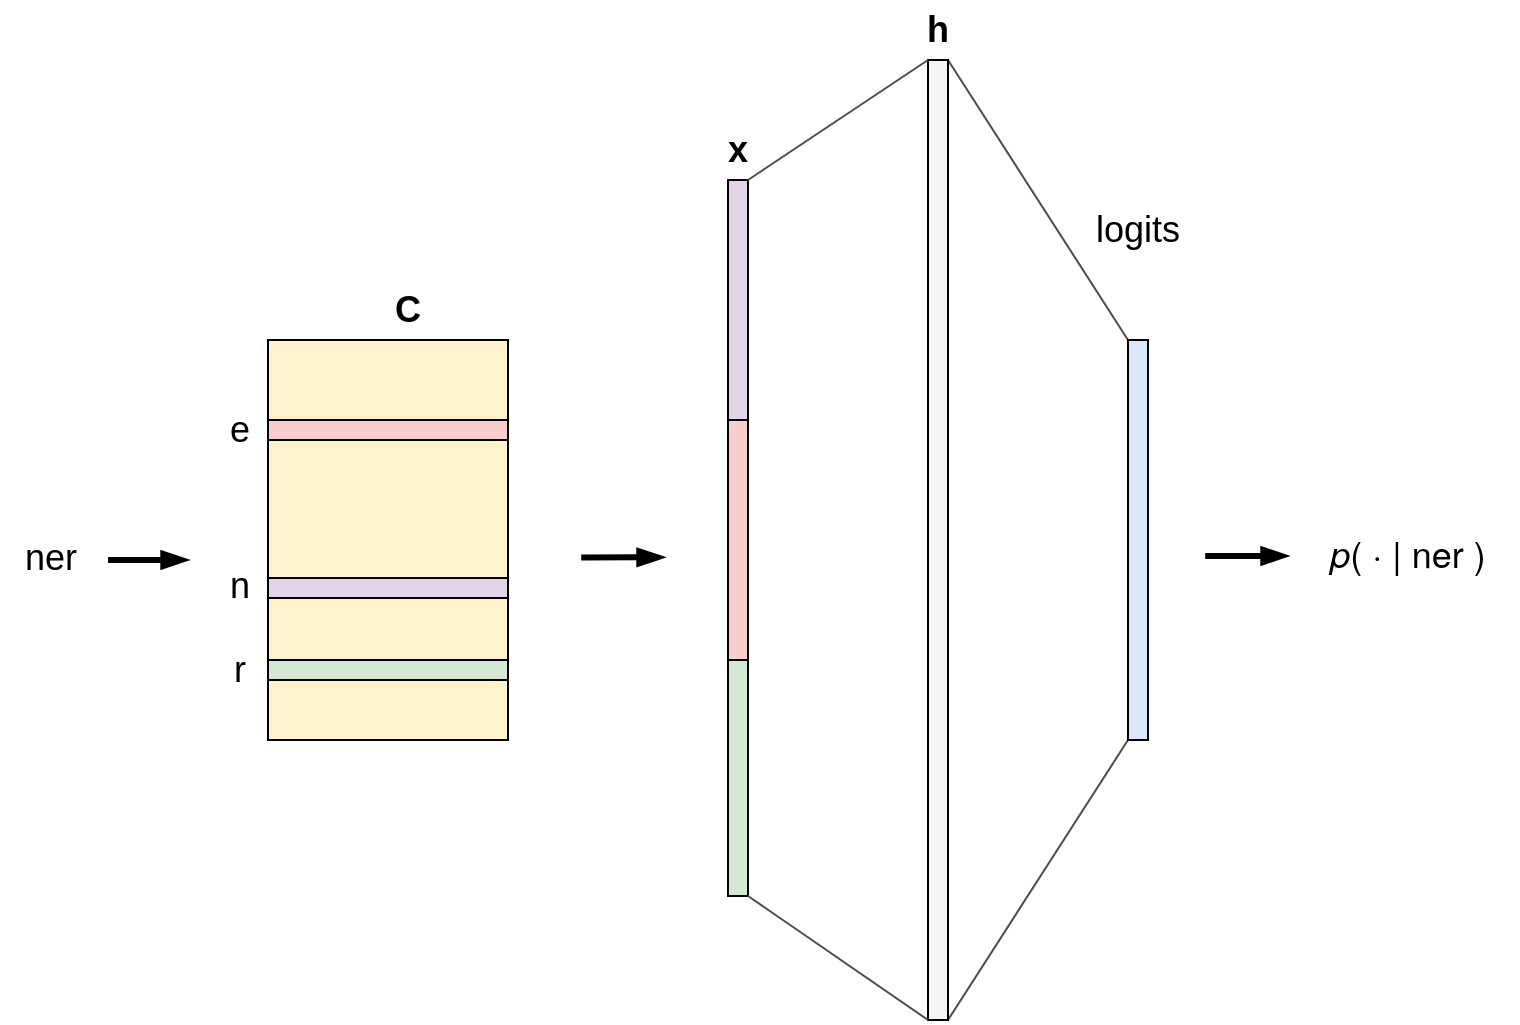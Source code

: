 <mxfile version="20.4.0" type="device"><diagram id="TEiDwd5EgyIBwivcJoIv" name="Page-1"><mxGraphModel dx="970" dy="1881" grid="1" gridSize="10" guides="1" tooltips="1" connect="1" arrows="1" fold="1" page="1" pageScale="1" pageWidth="850" pageHeight="1100" math="1" shadow="0"><root><mxCell id="0"/><mxCell id="1" parent="0"/><mxCell id="G1Df_ltzqvj3R5zMJPJ--2" value="&lt;span style=&quot;font-size: 18px;&quot;&gt;ner&lt;/span&gt;" style="text;html=1;align=center;verticalAlign=middle;resizable=0;points=[];autosize=1;strokeColor=none;fillColor=none;" parent="1" vertex="1"><mxGeometry x="116" y="249" width="50" height="40" as="geometry"/></mxCell><mxCell id="G1Df_ltzqvj3R5zMJPJ--4" value="" style="rounded=0;whiteSpace=wrap;html=1;fontSize=18;fillColor=#fff2cc;strokeColor=#000000;" parent="1" vertex="1"><mxGeometry x="250" y="160" width="120" height="200" as="geometry"/></mxCell><mxCell id="G1Df_ltzqvj3R5zMJPJ--5" value="" style="rounded=0;whiteSpace=wrap;html=1;fontSize=18;fillColor=#f8cecc;strokeColor=#000000;" parent="1" vertex="1"><mxGeometry x="250" y="200" width="120" height="10" as="geometry"/></mxCell><mxCell id="G1Df_ltzqvj3R5zMJPJ--6" value="" style="rounded=0;whiteSpace=wrap;html=1;fontSize=18;fillColor=#e1d5e7;strokeColor=#000000;" parent="1" vertex="1"><mxGeometry x="250" y="279" width="120" height="10" as="geometry"/></mxCell><mxCell id="G1Df_ltzqvj3R5zMJPJ--7" value="" style="rounded=0;whiteSpace=wrap;html=1;fontSize=18;fillColor=#d5e8d4;strokeColor=#000000;" parent="1" vertex="1"><mxGeometry x="250" y="320" width="120" height="10" as="geometry"/></mxCell><mxCell id="G1Df_ltzqvj3R5zMJPJ--11" value="e" style="text;html=1;strokeColor=none;fillColor=none;align=center;verticalAlign=middle;whiteSpace=wrap;rounded=0;fontSize=18;" parent="1" vertex="1"><mxGeometry x="206" y="190" width="60" height="30" as="geometry"/></mxCell><mxCell id="G1Df_ltzqvj3R5zMJPJ--12" value="r" style="text;html=1;strokeColor=none;fillColor=none;align=center;verticalAlign=middle;whiteSpace=wrap;rounded=0;fontSize=18;" parent="1" vertex="1"><mxGeometry x="206" y="310" width="60" height="30" as="geometry"/></mxCell><mxCell id="G1Df_ltzqvj3R5zMJPJ--13" value="n" style="text;html=1;strokeColor=none;fillColor=none;align=center;verticalAlign=middle;whiteSpace=wrap;rounded=0;fontSize=18;" parent="1" vertex="1"><mxGeometry x="206" y="268" width="60" height="30" as="geometry"/></mxCell><mxCell id="G1Df_ltzqvj3R5zMJPJ--14" value="" style="endArrow=blockThin;html=1;rounded=0;fontSize=18;endFill=1;strokeWidth=3;" parent="1" edge="1"><mxGeometry width="50" height="50" relative="1" as="geometry"><mxPoint x="170" y="270" as="sourcePoint"/><mxPoint x="210" y="270" as="targetPoint"/></mxGeometry></mxCell><mxCell id="G1Df_ltzqvj3R5zMJPJ--15" value="C" style="text;html=1;strokeColor=none;fillColor=none;align=center;verticalAlign=middle;whiteSpace=wrap;rounded=0;fontSize=18;fontStyle=1" parent="1" vertex="1"><mxGeometry x="290" y="130" width="60" height="30" as="geometry"/></mxCell><mxCell id="G1Df_ltzqvj3R5zMJPJ--16" value="" style="rounded=0;whiteSpace=wrap;html=1;fontSize=18;fillColor=#e1d5e7;strokeColor=#000000;rotation=90;" parent="1" vertex="1"><mxGeometry x="425" y="135" width="120" height="10" as="geometry"/></mxCell><mxCell id="G1Df_ltzqvj3R5zMJPJ--17" value="" style="rounded=0;whiteSpace=wrap;html=1;fontSize=18;fillColor=#d5e8d4;strokeColor=#000000;rotation=90;" parent="1" vertex="1"><mxGeometry x="425" y="373" width="120" height="10" as="geometry"/></mxCell><mxCell id="G1Df_ltzqvj3R5zMJPJ--18" value="" style="rounded=0;whiteSpace=wrap;html=1;fontSize=18;fillColor=#f8cecc;strokeColor=#000000;rotation=90;" parent="1" vertex="1"><mxGeometry x="425" y="255" width="120" height="10" as="geometry"/></mxCell><mxCell id="G1Df_ltzqvj3R5zMJPJ--20" value="x" style="text;html=1;strokeColor=none;fillColor=none;align=center;verticalAlign=middle;whiteSpace=wrap;rounded=0;fontSize=18;fontStyle=1" parent="1" vertex="1"><mxGeometry x="455" y="50" width="60" height="30" as="geometry"/></mxCell><mxCell id="G1Df_ltzqvj3R5zMJPJ--33" style="rounded=0;orthogonalLoop=1;jettySize=auto;html=1;exitX=1;exitY=1;exitDx=0;exitDy=0;entryX=0;entryY=1;entryDx=0;entryDy=0;strokeColor=#4D4D4D;strokeWidth=1;fontSize=18;endArrow=none;endFill=0;" parent="1" source="G1Df_ltzqvj3R5zMJPJ--22" target="G1Df_ltzqvj3R5zMJPJ--23" edge="1"><mxGeometry relative="1" as="geometry"/></mxCell><mxCell id="G1Df_ltzqvj3R5zMJPJ--34" style="edgeStyle=none;rounded=0;orthogonalLoop=1;jettySize=auto;html=1;exitX=1;exitY=0;exitDx=0;exitDy=0;entryX=0;entryY=0;entryDx=0;entryDy=0;strokeColor=#4D4D4D;strokeWidth=1;fontSize=18;endArrow=none;endFill=0;" parent="1" source="G1Df_ltzqvj3R5zMJPJ--22" target="G1Df_ltzqvj3R5zMJPJ--23" edge="1"><mxGeometry relative="1" as="geometry"/></mxCell><mxCell id="G1Df_ltzqvj3R5zMJPJ--22" value="" style="rounded=0;whiteSpace=wrap;html=1;strokeColor=#000000;fontSize=18;fillColor=#f5f5f5;fontColor=#333333;" parent="1" vertex="1"><mxGeometry x="580" y="20" width="10" height="480" as="geometry"/></mxCell><mxCell id="G1Df_ltzqvj3R5zMJPJ--23" value="" style="rounded=0;whiteSpace=wrap;html=1;strokeColor=#000000;fontSize=18;fillColor=#dae8fc;" parent="1" vertex="1"><mxGeometry x="680" y="160" width="10" height="200" as="geometry"/></mxCell><mxCell id="G1Df_ltzqvj3R5zMJPJ--24" value="h" style="text;html=1;strokeColor=none;fillColor=none;align=center;verticalAlign=middle;whiteSpace=wrap;rounded=0;fontSize=18;fontStyle=1" parent="1" vertex="1"><mxGeometry x="555" y="-10" width="60" height="30" as="geometry"/></mxCell><mxCell id="G1Df_ltzqvj3R5zMJPJ--26" value="logits" style="text;html=1;strokeColor=none;fillColor=none;align=center;verticalAlign=middle;whiteSpace=wrap;rounded=0;fontSize=18;fontStyle=0" parent="1" vertex="1"><mxGeometry x="655" y="90" width="60" height="30" as="geometry"/></mxCell><mxCell id="G1Df_ltzqvj3R5zMJPJ--28" value="" style="endArrow=blockThin;html=1;rounded=0;fontSize=18;exitX=1.06;exitY=0.563;exitDx=0;exitDy=0;exitPerimeter=0;endFill=1;strokeWidth=3;" parent="1" edge="1"><mxGeometry width="50" height="50" relative="1" as="geometry"><mxPoint x="718.6" y="268.02" as="sourcePoint"/><mxPoint x="760" y="268.0" as="targetPoint"/></mxGeometry></mxCell><mxCell id="G1Df_ltzqvj3R5zMJPJ--30" value="" style="endArrow=blockThin;html=1;rounded=0;fontSize=18;exitX=1.06;exitY=0.563;exitDx=0;exitDy=0;exitPerimeter=0;endFill=1;strokeWidth=3;" parent="1" edge="1"><mxGeometry width="50" height="50" relative="1" as="geometry"><mxPoint x="406.6" y="268.69" as="sourcePoint"/><mxPoint x="448" y="268.67" as="targetPoint"/></mxGeometry></mxCell><mxCell id="G1Df_ltzqvj3R5zMJPJ--31" value="" style="endArrow=none;html=1;rounded=0;strokeWidth=1;fontSize=18;exitX=0;exitY=0;exitDx=0;exitDy=0;strokeColor=#4D4D4D;entryX=0;entryY=0;entryDx=0;entryDy=0;" parent="1" source="G1Df_ltzqvj3R5zMJPJ--16" target="G1Df_ltzqvj3R5zMJPJ--22" edge="1"><mxGeometry width="50" height="50" relative="1" as="geometry"><mxPoint x="500" y="120" as="sourcePoint"/><mxPoint x="560" y="50" as="targetPoint"/></mxGeometry></mxCell><mxCell id="G1Df_ltzqvj3R5zMJPJ--32" value="" style="endArrow=none;html=1;rounded=0;strokeWidth=1;fontSize=18;exitX=1;exitY=0;exitDx=0;exitDy=0;strokeColor=#4D4D4D;entryX=0;entryY=1;entryDx=0;entryDy=0;" parent="1" source="G1Df_ltzqvj3R5zMJPJ--17" target="G1Df_ltzqvj3R5zMJPJ--22" edge="1"><mxGeometry width="50" height="50" relative="1" as="geometry"><mxPoint x="505" y="375" as="sourcePoint"/><mxPoint x="570" y="480" as="targetPoint"/></mxGeometry></mxCell><mxCell id="G1Df_ltzqvj3R5zMJPJ--40" value="&lt;p style=&quot;margin: 0px; font-variant-numeric: normal; font-variant-east-asian: normal; font-stretch: normal; line-height: normal; font-family: &amp;quot;Helvetica Neue&amp;quot;; text-align: start;&quot; class=&quot;p1&quot;&gt;&lt;i&gt;p&lt;/i&gt;( · | ner )&lt;/p&gt;" style="text;html=1;strokeColor=none;fillColor=none;align=center;verticalAlign=middle;whiteSpace=wrap;rounded=0;labelBackgroundColor=#FFFFFF;fontSize=18;fontColor=#000000;" parent="1" vertex="1"><mxGeometry x="765" y="250" width="110" height="30" as="geometry"/></mxCell></root></mxGraphModel></diagram></mxfile>